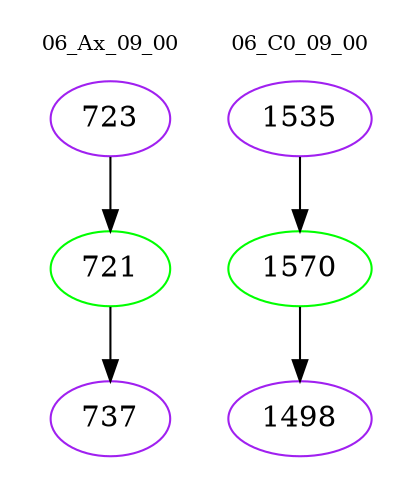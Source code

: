 digraph{
subgraph cluster_0 {
color = white
label = "06_Ax_09_00";
fontsize=10;
T0_723 [label="723", color="purple"]
T0_723 -> T0_721 [color="black"]
T0_721 [label="721", color="green"]
T0_721 -> T0_737 [color="black"]
T0_737 [label="737", color="purple"]
}
subgraph cluster_1 {
color = white
label = "06_C0_09_00";
fontsize=10;
T1_1535 [label="1535", color="purple"]
T1_1535 -> T1_1570 [color="black"]
T1_1570 [label="1570", color="green"]
T1_1570 -> T1_1498 [color="black"]
T1_1498 [label="1498", color="purple"]
}
}
